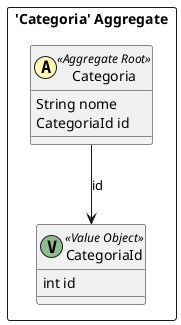 @startuml

skinparam componentStyle uml2

package "'Categoria' Aggregate" <<Rectangle>> {
	class Categoria <<(A,#fffab8) Aggregate Root>> {
		String nome
		CategoriaId id
	}
	class CategoriaId <<(V,DarkSeaGreen) Value Object>> {
		int id
	}
}
Categoria --> CategoriaId : id


@enduml
